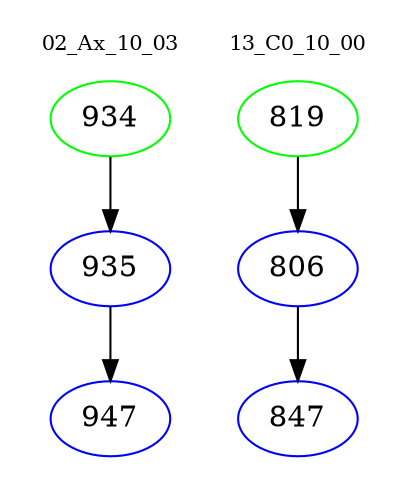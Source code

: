digraph{
subgraph cluster_0 {
color = white
label = "02_Ax_10_03";
fontsize=10;
T0_934 [label="934", color="green"]
T0_934 -> T0_935 [color="black"]
T0_935 [label="935", color="blue"]
T0_935 -> T0_947 [color="black"]
T0_947 [label="947", color="blue"]
}
subgraph cluster_1 {
color = white
label = "13_C0_10_00";
fontsize=10;
T1_819 [label="819", color="green"]
T1_819 -> T1_806 [color="black"]
T1_806 [label="806", color="blue"]
T1_806 -> T1_847 [color="black"]
T1_847 [label="847", color="blue"]
}
}
